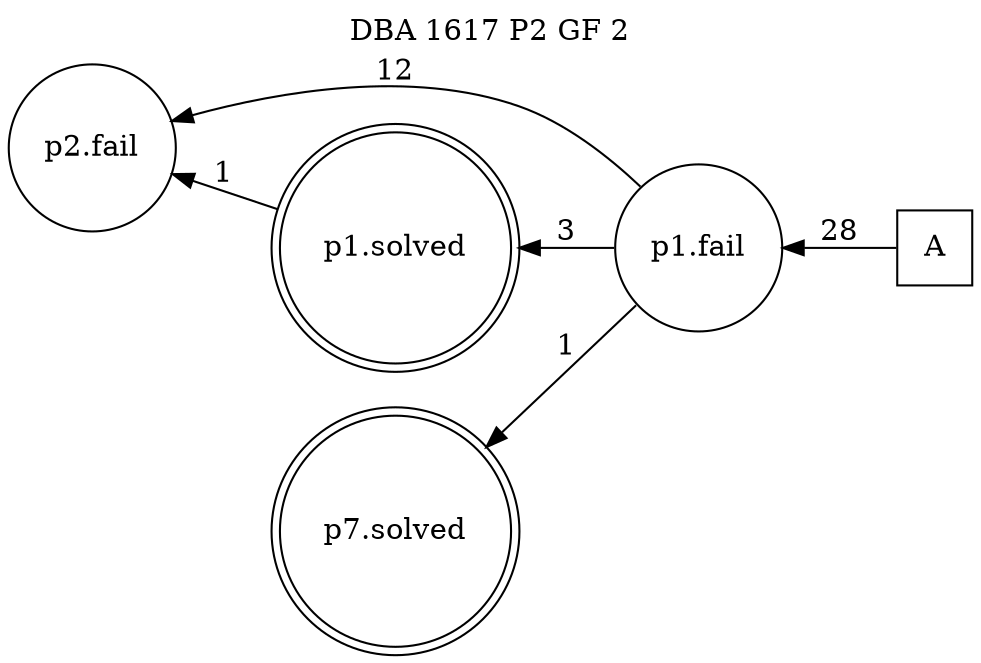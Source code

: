 digraph DBA_1617_P2_GF_2 {
labelloc="tl"
label= " DBA 1617 P2 GF 2 "
rankdir="RL";
graph [ size=" 10 , 10 !"]

"A" [shape="square" label="A"]
"p1.fail" [shape="circle" label="p1.fail"]
"p2.fail" [shape="circle" label="p2.fail"]
"p1.solved" [shape="doublecircle" label="p1.solved"]
"p7.solved" [shape="doublecircle" label="p7.solved"]
"A" -> "p1.fail" [ label=28]
"p1.fail" -> "p2.fail" [ label=12]
"p1.fail" -> "p1.solved" [ label=3]
"p1.fail" -> "p7.solved" [ label=1]
"p1.solved" -> "p2.fail" [ label=1]
}
